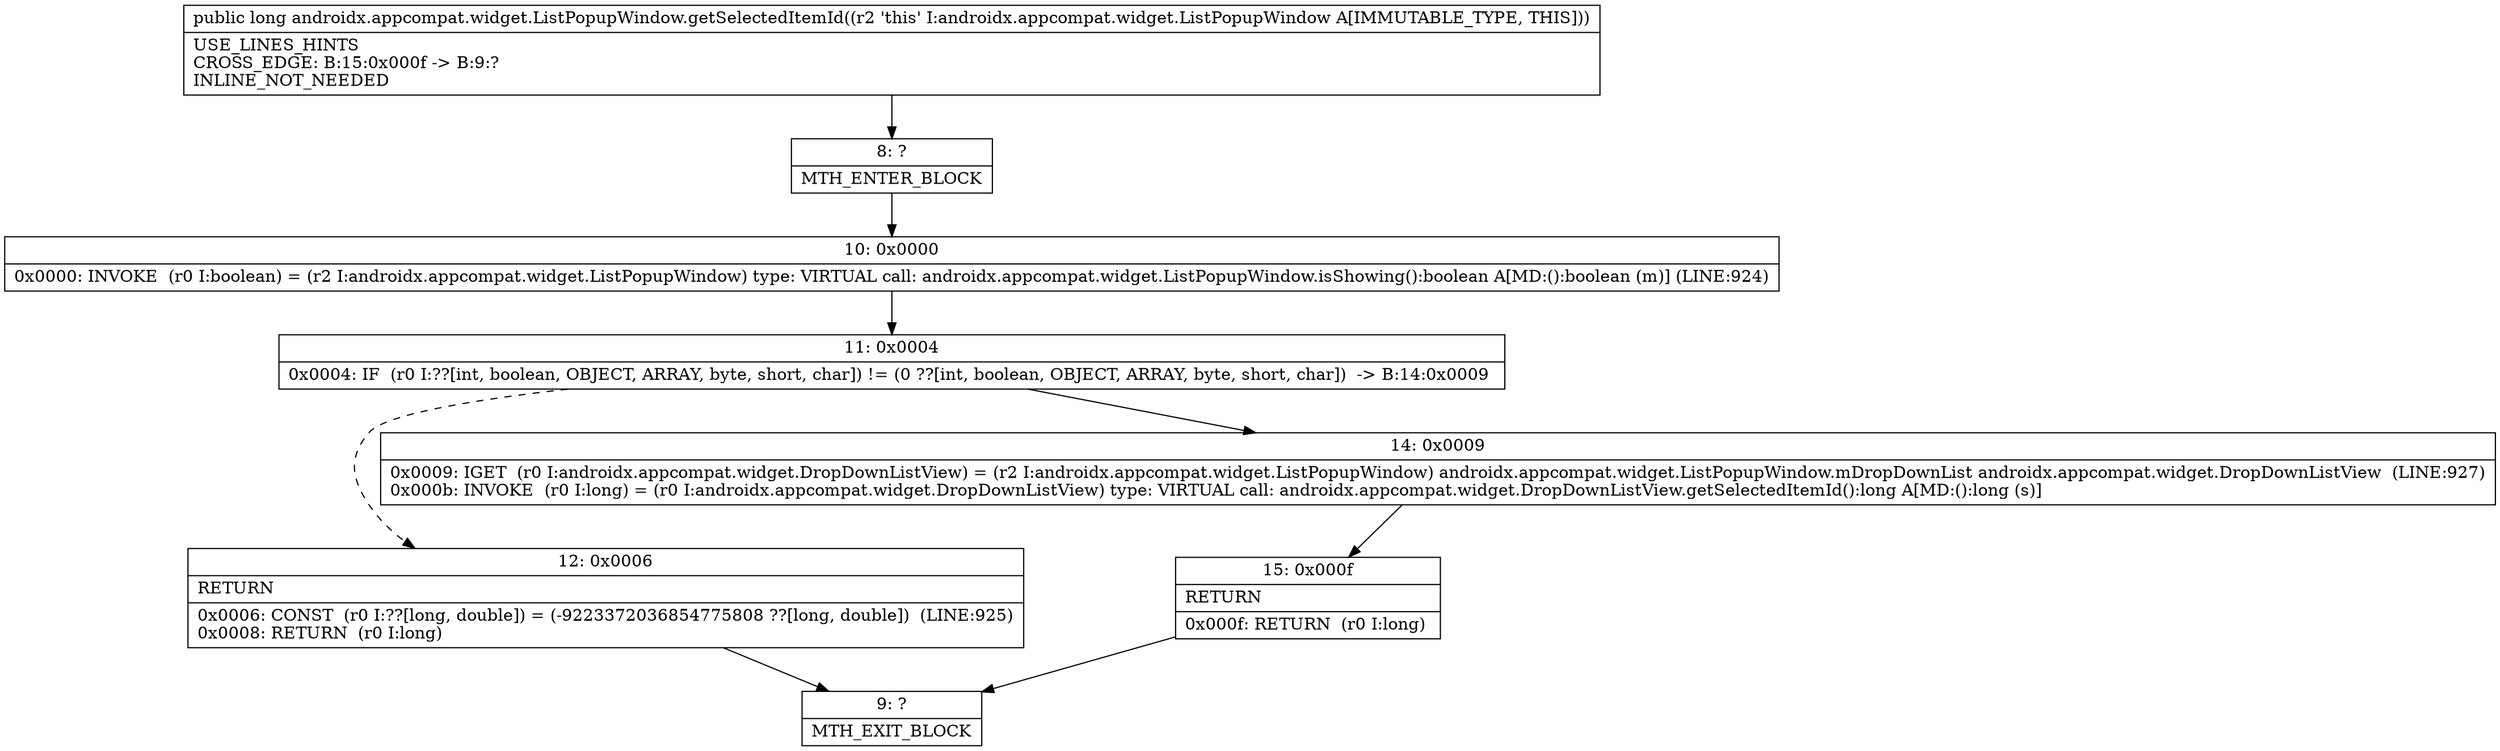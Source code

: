 digraph "CFG forandroidx.appcompat.widget.ListPopupWindow.getSelectedItemId()J" {
Node_8 [shape=record,label="{8\:\ ?|MTH_ENTER_BLOCK\l}"];
Node_10 [shape=record,label="{10\:\ 0x0000|0x0000: INVOKE  (r0 I:boolean) = (r2 I:androidx.appcompat.widget.ListPopupWindow) type: VIRTUAL call: androidx.appcompat.widget.ListPopupWindow.isShowing():boolean A[MD:():boolean (m)] (LINE:924)\l}"];
Node_11 [shape=record,label="{11\:\ 0x0004|0x0004: IF  (r0 I:??[int, boolean, OBJECT, ARRAY, byte, short, char]) != (0 ??[int, boolean, OBJECT, ARRAY, byte, short, char])  \-\> B:14:0x0009 \l}"];
Node_12 [shape=record,label="{12\:\ 0x0006|RETURN\l|0x0006: CONST  (r0 I:??[long, double]) = (\-9223372036854775808 ??[long, double])  (LINE:925)\l0x0008: RETURN  (r0 I:long) \l}"];
Node_9 [shape=record,label="{9\:\ ?|MTH_EXIT_BLOCK\l}"];
Node_14 [shape=record,label="{14\:\ 0x0009|0x0009: IGET  (r0 I:androidx.appcompat.widget.DropDownListView) = (r2 I:androidx.appcompat.widget.ListPopupWindow) androidx.appcompat.widget.ListPopupWindow.mDropDownList androidx.appcompat.widget.DropDownListView  (LINE:927)\l0x000b: INVOKE  (r0 I:long) = (r0 I:androidx.appcompat.widget.DropDownListView) type: VIRTUAL call: androidx.appcompat.widget.DropDownListView.getSelectedItemId():long A[MD:():long (s)]\l}"];
Node_15 [shape=record,label="{15\:\ 0x000f|RETURN\l|0x000f: RETURN  (r0 I:long) \l}"];
MethodNode[shape=record,label="{public long androidx.appcompat.widget.ListPopupWindow.getSelectedItemId((r2 'this' I:androidx.appcompat.widget.ListPopupWindow A[IMMUTABLE_TYPE, THIS]))  | USE_LINES_HINTS\lCROSS_EDGE: B:15:0x000f \-\> B:9:?\lINLINE_NOT_NEEDED\l}"];
MethodNode -> Node_8;Node_8 -> Node_10;
Node_10 -> Node_11;
Node_11 -> Node_12[style=dashed];
Node_11 -> Node_14;
Node_12 -> Node_9;
Node_14 -> Node_15;
Node_15 -> Node_9;
}

